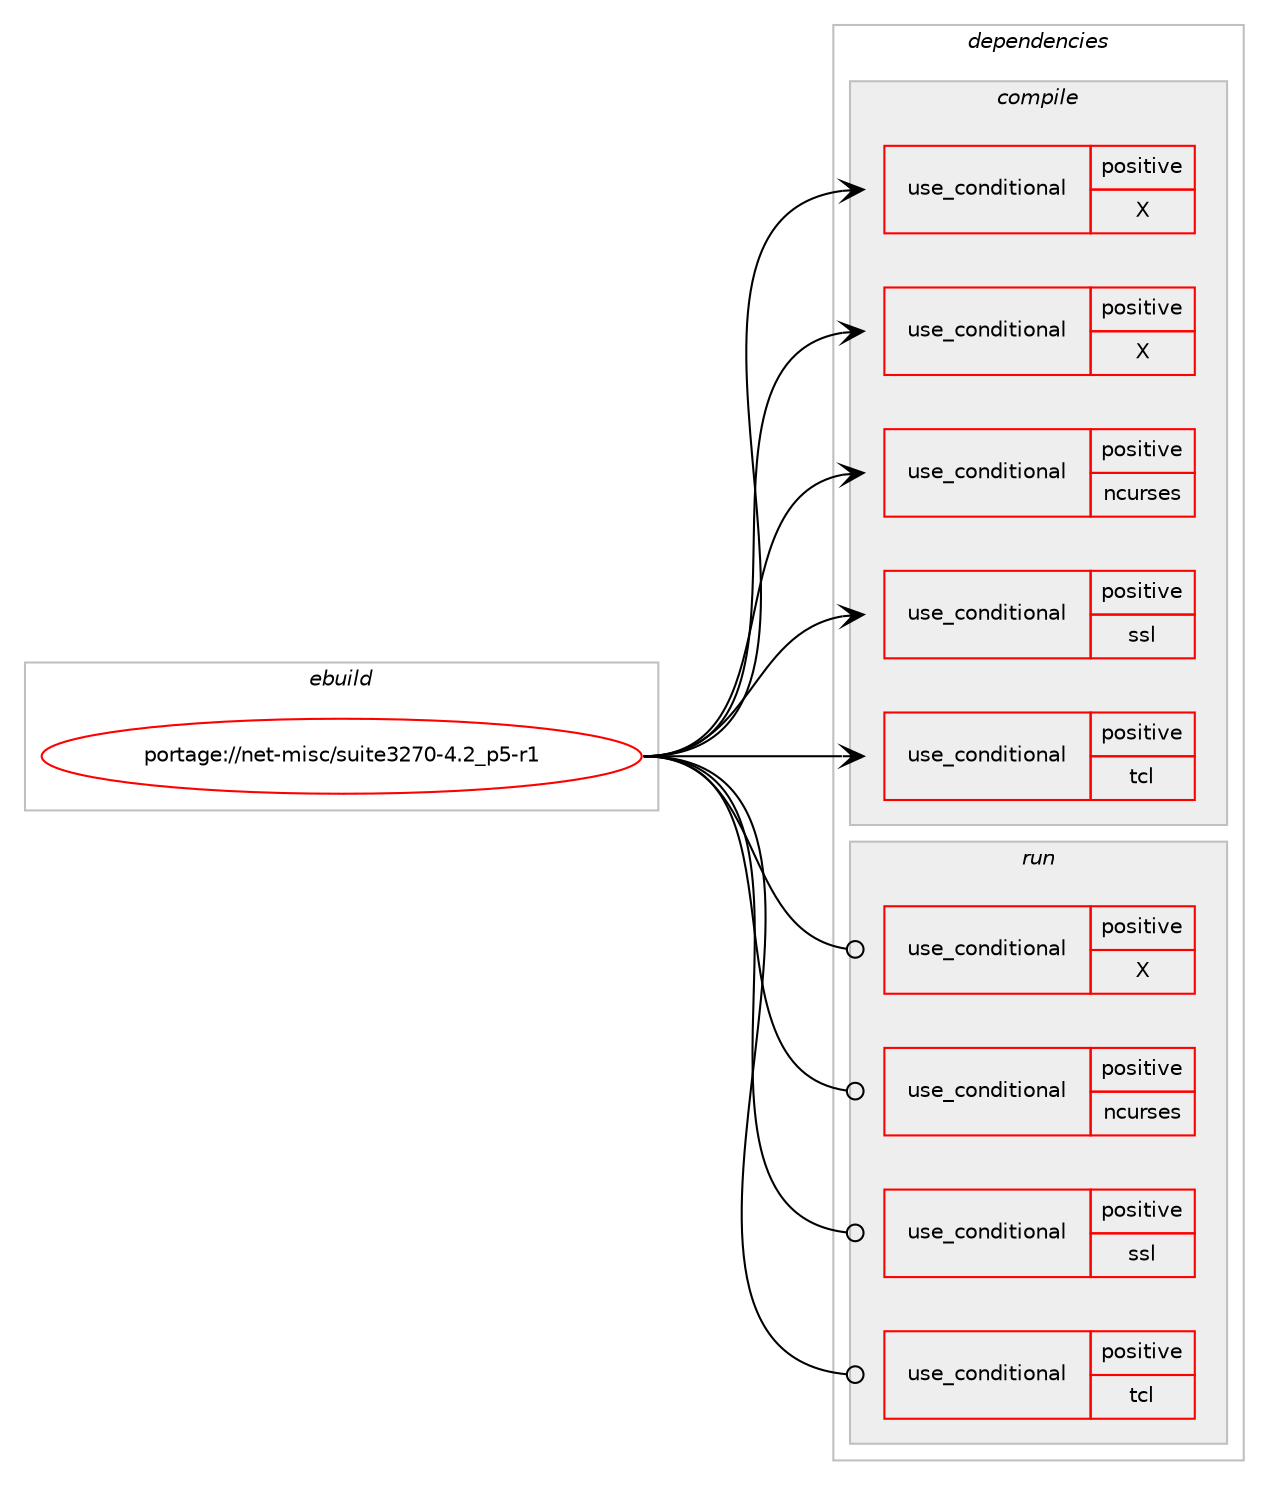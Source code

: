 digraph prolog {

# *************
# Graph options
# *************

newrank=true;
concentrate=true;
compound=true;
graph [rankdir=LR,fontname=Helvetica,fontsize=10,ranksep=1.5];#, ranksep=2.5, nodesep=0.2];
edge  [arrowhead=vee];
node  [fontname=Helvetica,fontsize=10];

# **********
# The ebuild
# **********

subgraph cluster_leftcol {
color=gray;
rank=same;
label=<<i>ebuild</i>>;
id [label="portage://net-misc/suite3270-4.2_p5-r1", color=red, width=4, href="../net-misc/suite3270-4.2_p5-r1.svg"];
}

# ****************
# The dependencies
# ****************

subgraph cluster_midcol {
color=gray;
label=<<i>dependencies</i>>;
subgraph cluster_compile {
fillcolor="#eeeeee";
style=filled;
label=<<i>compile</i>>;
subgraph cond96722 {
dependency191042 [label=<<TABLE BORDER="0" CELLBORDER="1" CELLSPACING="0" CELLPADDING="4"><TR><TD ROWSPAN="3" CELLPADDING="10">use_conditional</TD></TR><TR><TD>positive</TD></TR><TR><TD>X</TD></TR></TABLE>>, shape=none, color=red];
# *** BEGIN UNKNOWN DEPENDENCY TYPE (TODO) ***
# dependency191042 -> package_dependency(portage://net-misc/suite3270-4.2_p5-r1,install,no,x11-base,xorg-proto,none,[,,],[],[])
# *** END UNKNOWN DEPENDENCY TYPE (TODO) ***

}
id:e -> dependency191042:w [weight=20,style="solid",arrowhead="vee"];
subgraph cond96723 {
dependency191043 [label=<<TABLE BORDER="0" CELLBORDER="1" CELLSPACING="0" CELLPADDING="4"><TR><TD ROWSPAN="3" CELLPADDING="10">use_conditional</TD></TR><TR><TD>positive</TD></TR><TR><TD>X</TD></TR></TABLE>>, shape=none, color=red];
# *** BEGIN UNKNOWN DEPENDENCY TYPE (TODO) ***
# dependency191043 -> package_dependency(portage://net-misc/suite3270-4.2_p5-r1,install,no,x11-libs,libX11,none,[,,],[],[])
# *** END UNKNOWN DEPENDENCY TYPE (TODO) ***

# *** BEGIN UNKNOWN DEPENDENCY TYPE (TODO) ***
# dependency191043 -> package_dependency(portage://net-misc/suite3270-4.2_p5-r1,install,no,x11-libs,libXaw,none,[,,],[],[])
# *** END UNKNOWN DEPENDENCY TYPE (TODO) ***

# *** BEGIN UNKNOWN DEPENDENCY TYPE (TODO) ***
# dependency191043 -> package_dependency(portage://net-misc/suite3270-4.2_p5-r1,install,no,x11-libs,libXmu,none,[,,],[],[])
# *** END UNKNOWN DEPENDENCY TYPE (TODO) ***

# *** BEGIN UNKNOWN DEPENDENCY TYPE (TODO) ***
# dependency191043 -> package_dependency(portage://net-misc/suite3270-4.2_p5-r1,install,no,x11-libs,libXt,none,[,,],[],[])
# *** END UNKNOWN DEPENDENCY TYPE (TODO) ***

}
id:e -> dependency191043:w [weight=20,style="solid",arrowhead="vee"];
subgraph cond96724 {
dependency191044 [label=<<TABLE BORDER="0" CELLBORDER="1" CELLSPACING="0" CELLPADDING="4"><TR><TD ROWSPAN="3" CELLPADDING="10">use_conditional</TD></TR><TR><TD>positive</TD></TR><TR><TD>ncurses</TD></TR></TABLE>>, shape=none, color=red];
# *** BEGIN UNKNOWN DEPENDENCY TYPE (TODO) ***
# dependency191044 -> package_dependency(portage://net-misc/suite3270-4.2_p5-r1,install,no,sys-libs,ncurses,none,[,,],any_same_slot,[])
# *** END UNKNOWN DEPENDENCY TYPE (TODO) ***

# *** BEGIN UNKNOWN DEPENDENCY TYPE (TODO) ***
# dependency191044 -> package_dependency(portage://net-misc/suite3270-4.2_p5-r1,install,no,sys-libs,readline,none,[,,],any_same_slot,[])
# *** END UNKNOWN DEPENDENCY TYPE (TODO) ***

}
id:e -> dependency191044:w [weight=20,style="solid",arrowhead="vee"];
subgraph cond96725 {
dependency191045 [label=<<TABLE BORDER="0" CELLBORDER="1" CELLSPACING="0" CELLPADDING="4"><TR><TD ROWSPAN="3" CELLPADDING="10">use_conditional</TD></TR><TR><TD>positive</TD></TR><TR><TD>ssl</TD></TR></TABLE>>, shape=none, color=red];
# *** BEGIN UNKNOWN DEPENDENCY TYPE (TODO) ***
# dependency191045 -> package_dependency(portage://net-misc/suite3270-4.2_p5-r1,install,no,dev-libs,openssl,none,[,,],any_same_slot,[])
# *** END UNKNOWN DEPENDENCY TYPE (TODO) ***

}
id:e -> dependency191045:w [weight=20,style="solid",arrowhead="vee"];
subgraph cond96726 {
dependency191046 [label=<<TABLE BORDER="0" CELLBORDER="1" CELLSPACING="0" CELLPADDING="4"><TR><TD ROWSPAN="3" CELLPADDING="10">use_conditional</TD></TR><TR><TD>positive</TD></TR><TR><TD>tcl</TD></TR></TABLE>>, shape=none, color=red];
# *** BEGIN UNKNOWN DEPENDENCY TYPE (TODO) ***
# dependency191046 -> package_dependency(portage://net-misc/suite3270-4.2_p5-r1,install,no,dev-lang,tcl,none,[,,],any_same_slot,[])
# *** END UNKNOWN DEPENDENCY TYPE (TODO) ***

}
id:e -> dependency191046:w [weight=20,style="solid",arrowhead="vee"];
}
subgraph cluster_compileandrun {
fillcolor="#eeeeee";
style=filled;
label=<<i>compile and run</i>>;
}
subgraph cluster_run {
fillcolor="#eeeeee";
style=filled;
label=<<i>run</i>>;
subgraph cond96727 {
dependency191047 [label=<<TABLE BORDER="0" CELLBORDER="1" CELLSPACING="0" CELLPADDING="4"><TR><TD ROWSPAN="3" CELLPADDING="10">use_conditional</TD></TR><TR><TD>positive</TD></TR><TR><TD>X</TD></TR></TABLE>>, shape=none, color=red];
# *** BEGIN UNKNOWN DEPENDENCY TYPE (TODO) ***
# dependency191047 -> package_dependency(portage://net-misc/suite3270-4.2_p5-r1,run,no,x11-libs,libX11,none,[,,],[],[])
# *** END UNKNOWN DEPENDENCY TYPE (TODO) ***

# *** BEGIN UNKNOWN DEPENDENCY TYPE (TODO) ***
# dependency191047 -> package_dependency(portage://net-misc/suite3270-4.2_p5-r1,run,no,x11-libs,libXaw,none,[,,],[],[])
# *** END UNKNOWN DEPENDENCY TYPE (TODO) ***

# *** BEGIN UNKNOWN DEPENDENCY TYPE (TODO) ***
# dependency191047 -> package_dependency(portage://net-misc/suite3270-4.2_p5-r1,run,no,x11-libs,libXmu,none,[,,],[],[])
# *** END UNKNOWN DEPENDENCY TYPE (TODO) ***

# *** BEGIN UNKNOWN DEPENDENCY TYPE (TODO) ***
# dependency191047 -> package_dependency(portage://net-misc/suite3270-4.2_p5-r1,run,no,x11-libs,libXt,none,[,,],[],[])
# *** END UNKNOWN DEPENDENCY TYPE (TODO) ***

}
id:e -> dependency191047:w [weight=20,style="solid",arrowhead="odot"];
subgraph cond96728 {
dependency191048 [label=<<TABLE BORDER="0" CELLBORDER="1" CELLSPACING="0" CELLPADDING="4"><TR><TD ROWSPAN="3" CELLPADDING="10">use_conditional</TD></TR><TR><TD>positive</TD></TR><TR><TD>ncurses</TD></TR></TABLE>>, shape=none, color=red];
# *** BEGIN UNKNOWN DEPENDENCY TYPE (TODO) ***
# dependency191048 -> package_dependency(portage://net-misc/suite3270-4.2_p5-r1,run,no,sys-libs,ncurses,none,[,,],any_same_slot,[])
# *** END UNKNOWN DEPENDENCY TYPE (TODO) ***

# *** BEGIN UNKNOWN DEPENDENCY TYPE (TODO) ***
# dependency191048 -> package_dependency(portage://net-misc/suite3270-4.2_p5-r1,run,no,sys-libs,readline,none,[,,],any_same_slot,[])
# *** END UNKNOWN DEPENDENCY TYPE (TODO) ***

}
id:e -> dependency191048:w [weight=20,style="solid",arrowhead="odot"];
subgraph cond96729 {
dependency191049 [label=<<TABLE BORDER="0" CELLBORDER="1" CELLSPACING="0" CELLPADDING="4"><TR><TD ROWSPAN="3" CELLPADDING="10">use_conditional</TD></TR><TR><TD>positive</TD></TR><TR><TD>ssl</TD></TR></TABLE>>, shape=none, color=red];
# *** BEGIN UNKNOWN DEPENDENCY TYPE (TODO) ***
# dependency191049 -> package_dependency(portage://net-misc/suite3270-4.2_p5-r1,run,no,dev-libs,openssl,none,[,,],any_same_slot,[])
# *** END UNKNOWN DEPENDENCY TYPE (TODO) ***

}
id:e -> dependency191049:w [weight=20,style="solid",arrowhead="odot"];
subgraph cond96730 {
dependency191050 [label=<<TABLE BORDER="0" CELLBORDER="1" CELLSPACING="0" CELLPADDING="4"><TR><TD ROWSPAN="3" CELLPADDING="10">use_conditional</TD></TR><TR><TD>positive</TD></TR><TR><TD>tcl</TD></TR></TABLE>>, shape=none, color=red];
# *** BEGIN UNKNOWN DEPENDENCY TYPE (TODO) ***
# dependency191050 -> package_dependency(portage://net-misc/suite3270-4.2_p5-r1,run,no,dev-lang,tcl,none,[,,],any_same_slot,[])
# *** END UNKNOWN DEPENDENCY TYPE (TODO) ***

}
id:e -> dependency191050:w [weight=20,style="solid",arrowhead="odot"];
}
}

# **************
# The candidates
# **************

subgraph cluster_choices {
rank=same;
color=gray;
label=<<i>candidates</i>>;

}

}
